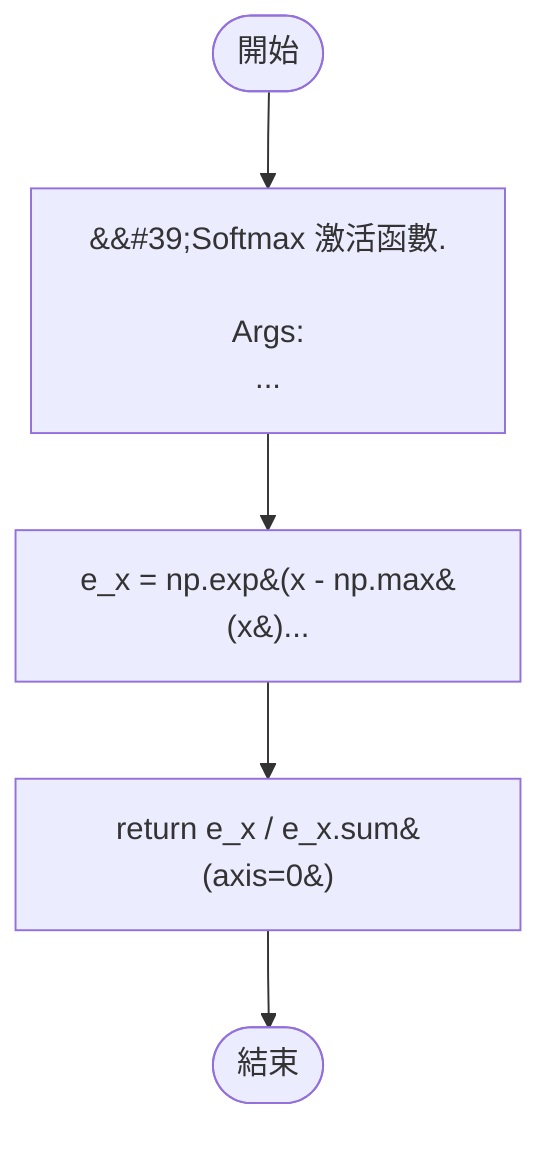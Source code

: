 flowchart TB
    n1([開始])
    n2([結束])
    n3[&amp;&#35;39;Softmax 激活函數.\n\n        Args:\n            ...]
    n4[e_x = np.exp&#40;x - np.max&#40;x&#41;...]
    n5[return e_x / e_x.sum&#40;axis=0&#41;]
    n1 --> n3
    n3 --> n4
    n4 --> n5
    n5 --> n2